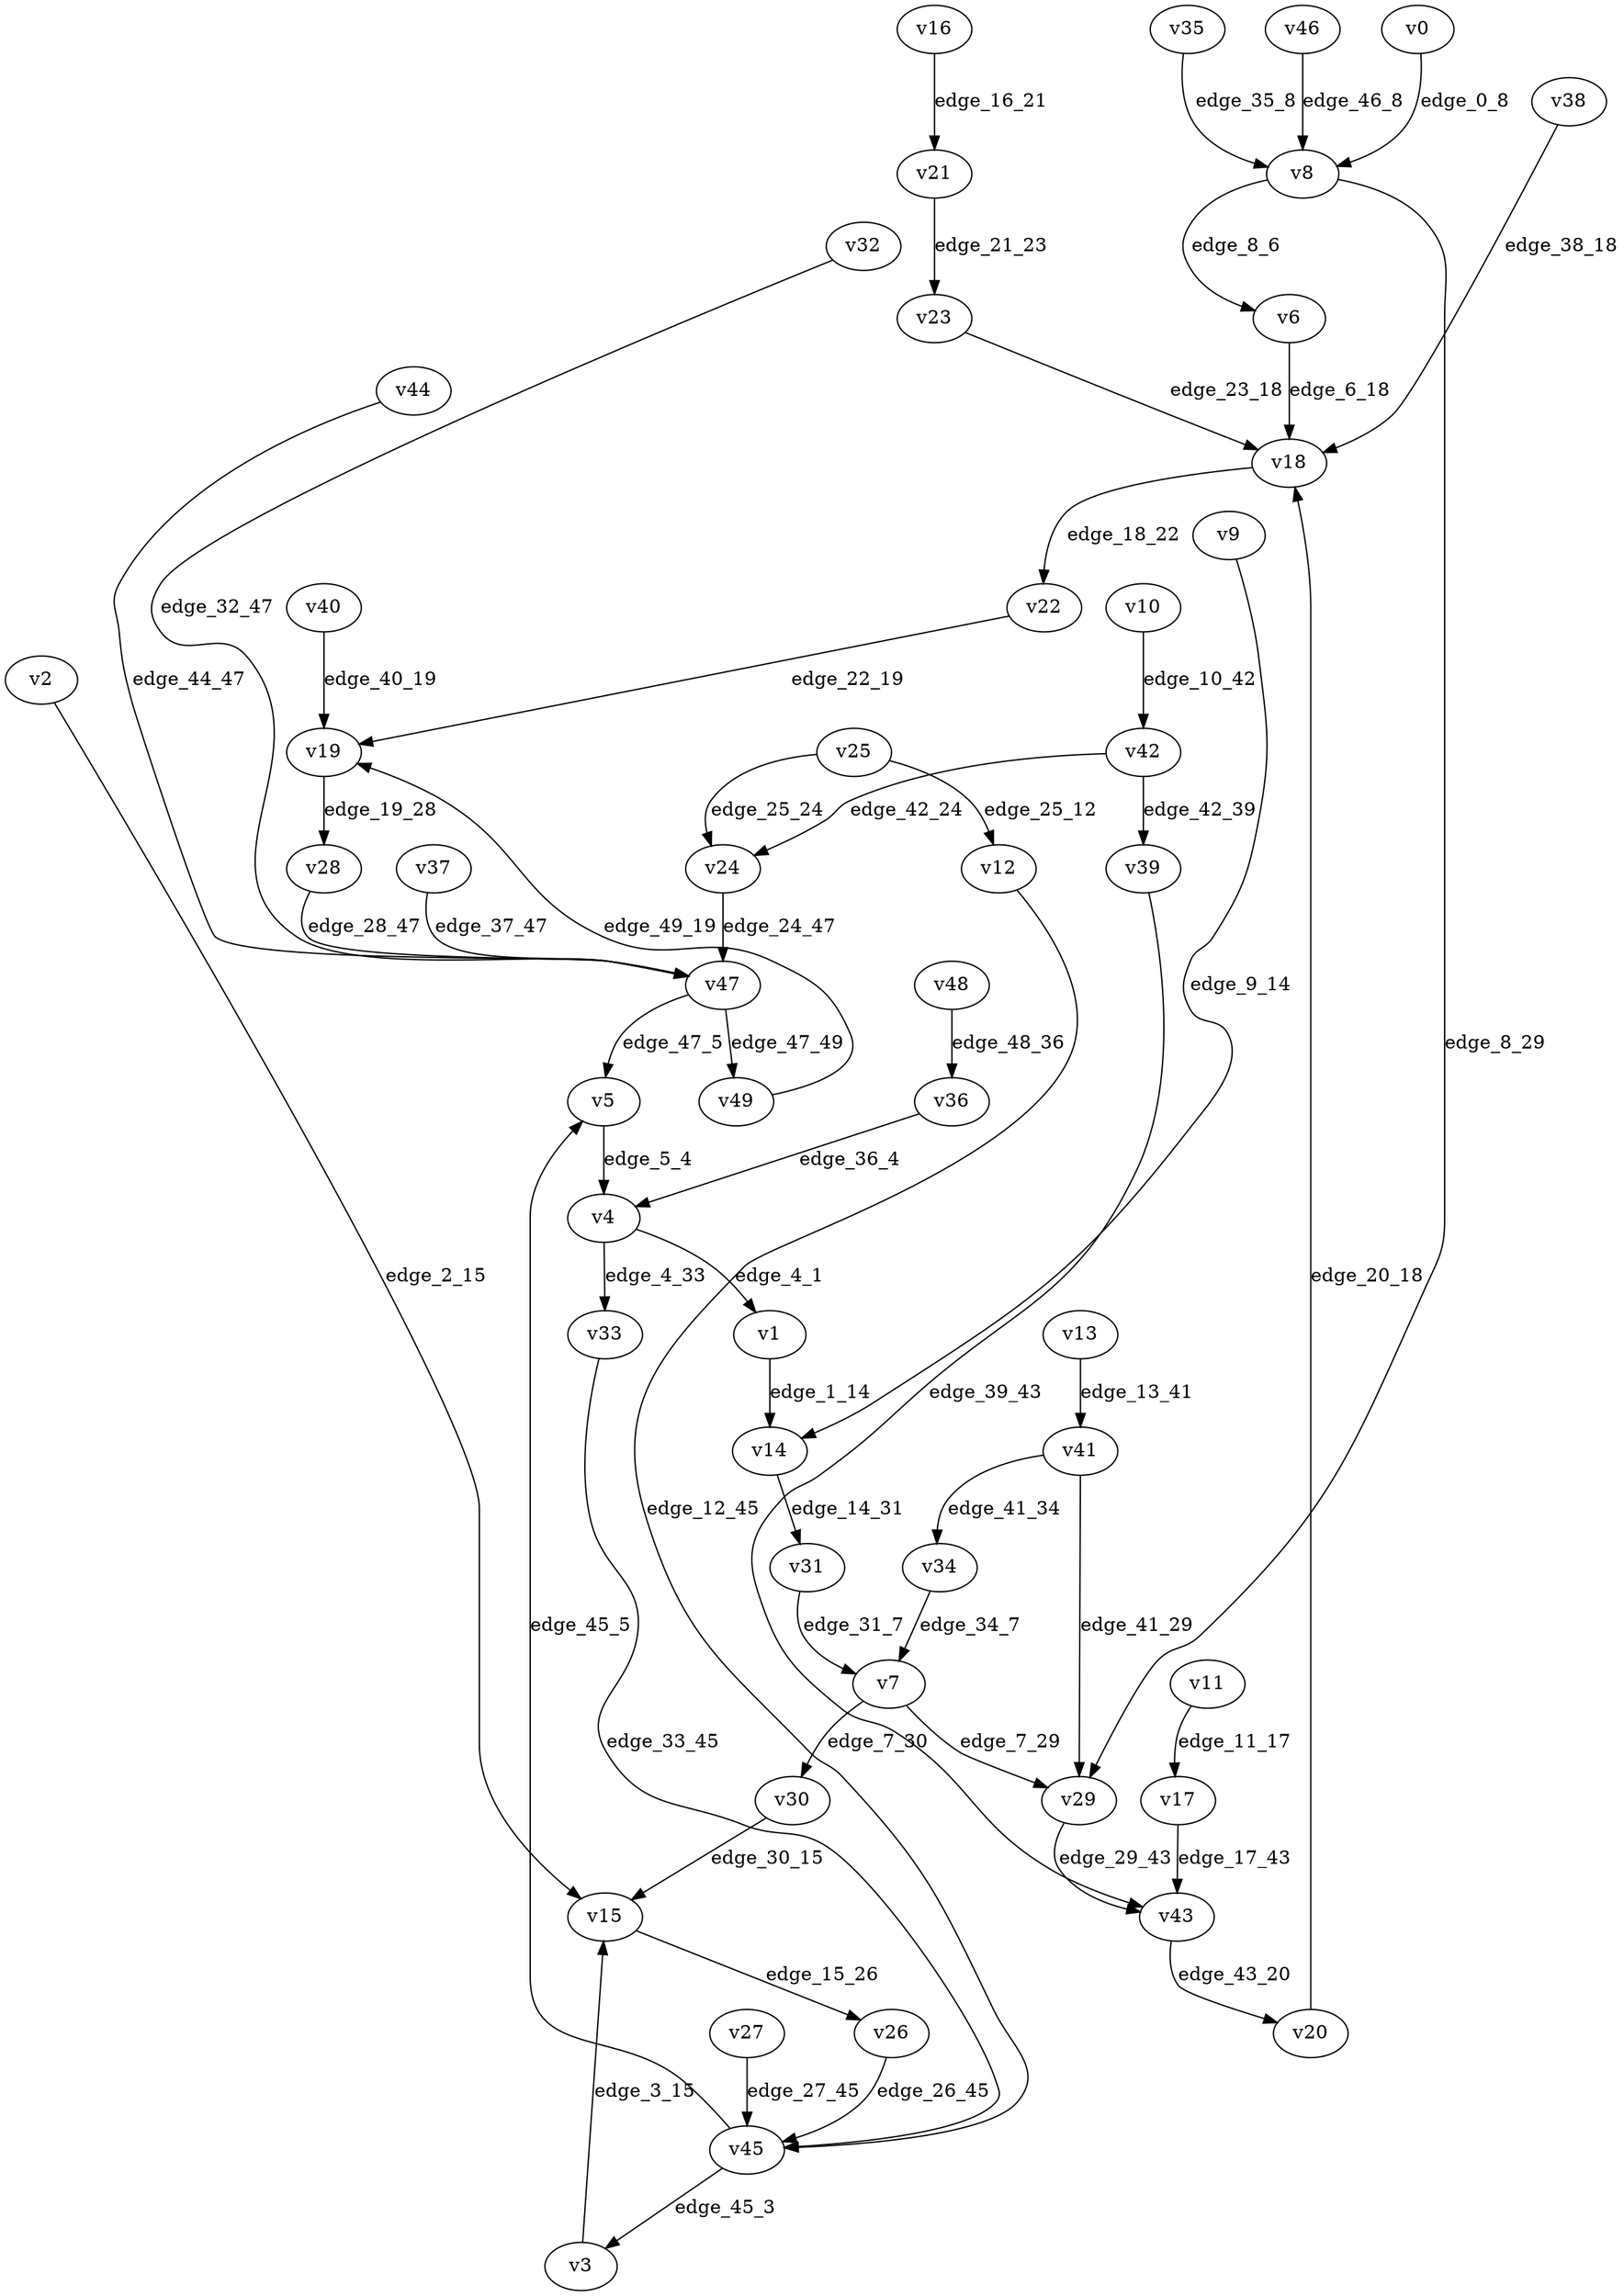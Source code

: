 digraph G {
    // Stochastic discounted game

    v0 [name="v0", player=0];
    v1 [name="v1", player=1];
    v2 [name="v2", player=1];
    v3 [name="v3", player=1];
    v4 [name="v4", player=-1];
    v5 [name="v5", player=1];
    v6 [name="v6", player=0];
    v7 [name="v7", player=-1];
    v8 [name="v8", player=-1];
    v9 [name="v9", player=1];
    v10 [name="v10", player=0];
    v11 [name="v11", player=-1];
    v12 [name="v12", player=0];
    v13 [name="v13", player=1];
    v14 [name="v14", player=-1];
    v15 [name="v15", player=-1];
    v16 [name="v16", player=0];
    v17 [name="v17", player=1];
    v18 [name="v18", player=-1];
    v19 [name="v19", player=-1];
    v20 [name="v20", player=0];
    v21 [name="v21", player=-1];
    v22 [name="v22", player=1];
    v23 [name="v23", player=0];
    v24 [name="v24", player=0];
    v25 [name="v25", player=-1];
    v26 [name="v26", player=0];
    v27 [name="v27", player=1];
    v28 [name="v28", player=1];
    v29 [name="v29", player=0];
    v30 [name="v30", player=0];
    v31 [name="v31", player=0];
    v32 [name="v32", player=1];
    v33 [name="v33", player=1];
    v34 [name="v34", player=0];
    v35 [name="v35", player=1];
    v36 [name="v36", player=0];
    v37 [name="v37", player=0];
    v38 [name="v38", player=1];
    v39 [name="v39", player=0];
    v40 [name="v40", player=1];
    v41 [name="v41", player=-1];
    v42 [name="v42", player=-1];
    v43 [name="v43", player=-1];
    v44 [name="v44", player=1];
    v45 [name="v45", player=-1];
    v46 [name="v46", player=0];
    v47 [name="v47", player=-1];
    v48 [name="v48", player=-1];
    v49 [name="v49", player=1];

    v0 -> v8 [label="edge_0_8", weight=-6.765719, discount=0.416238];
    v1 -> v14 [label="edge_1_14", weight=9.597910, discount=0.700336];
    v2 -> v15 [label="edge_2_15", weight=-6.703101, discount=0.738353];
    v3 -> v15 [label="edge_3_15", weight=4.810780, discount=0.289746];
    v4 -> v33 [label="edge_4_33", probability=0.659201];
    v4 -> v1 [label="edge_4_1", probability=0.340799];
    v5 -> v4 [label="edge_5_4", weight=8.187518, discount=0.184645];
    v6 -> v18 [label="edge_6_18", weight=8.265922, discount=0.492763];
    v7 -> v30 [label="edge_7_30", probability=0.498302];
    v7 -> v29 [label="edge_7_29", probability=0.501698];
    v8 -> v29 [label="edge_8_29", probability=0.644587];
    v8 -> v6 [label="edge_8_6", probability=0.355413];
    v9 -> v14 [label="edge_9_14", weight=-6.711863, discount=0.194092];
    v10 -> v42 [label="edge_10_42", weight=6.325093, discount=0.844779];
    v11 -> v17 [label="edge_11_17", probability=1.000000];
    v12 -> v45 [label="edge_12_45", weight=-0.589755, discount=0.194876];
    v13 -> v41 [label="edge_13_41", weight=4.301906, discount=0.381171];
    v14 -> v31 [label="edge_14_31", probability=1.000000];
    v15 -> v26 [label="edge_15_26", probability=1.000000];
    v16 -> v21 [label="edge_16_21", weight=8.289407, discount=0.273264];
    v17 -> v43 [label="edge_17_43", weight=-7.977002, discount=0.874961];
    v18 -> v22 [label="edge_18_22", probability=1.000000];
    v19 -> v28 [label="edge_19_28", probability=1.000000];
    v20 -> v18 [label="edge_20_18", weight=4.510615, discount=0.565567];
    v21 -> v23 [label="edge_21_23", probability=1.000000];
    v22 -> v19 [label="edge_22_19", weight=-2.548906, discount=0.814263];
    v23 -> v18 [label="edge_23_18", weight=-6.282745, discount=0.536449];
    v24 -> v47 [label="edge_24_47", weight=5.783246, discount=0.712276];
    v25 -> v12 [label="edge_25_12", probability=0.330537];
    v25 -> v24 [label="edge_25_24", probability=0.669463];
    v26 -> v45 [label="edge_26_45", weight=2.598094, discount=0.433836];
    v27 -> v45 [label="edge_27_45", weight=6.811817, discount=0.630817];
    v28 -> v47 [label="edge_28_47", weight=-3.586564, discount=0.365288];
    v29 -> v43 [label="edge_29_43", weight=-4.185713, discount=0.612368];
    v30 -> v15 [label="edge_30_15", weight=-6.632456, discount=0.665177];
    v31 -> v7 [label="edge_31_7", weight=6.609671, discount=0.645438];
    v32 -> v47 [label="edge_32_47", weight=-2.663312, discount=0.206993];
    v33 -> v45 [label="edge_33_45", weight=-3.525957, discount=0.143579];
    v34 -> v7 [label="edge_34_7", weight=6.400863, discount=0.406894];
    v35 -> v8 [label="edge_35_8", weight=0.091811, discount=0.481273];
    v36 -> v4 [label="edge_36_4", weight=-5.899633, discount=0.679371];
    v37 -> v47 [label="edge_37_47", weight=2.845437, discount=0.128700];
    v38 -> v18 [label="edge_38_18", weight=-4.933209, discount=0.202195];
    v39 -> v43 [label="edge_39_43", weight=0.449977, discount=0.234373];
    v40 -> v19 [label="edge_40_19", weight=4.132123, discount=0.787593];
    v41 -> v34 [label="edge_41_34", probability=0.465717];
    v41 -> v29 [label="edge_41_29", probability=0.534283];
    v42 -> v39 [label="edge_42_39", probability=0.570089];
    v42 -> v24 [label="edge_42_24", probability=0.429911];
    v43 -> v20 [label="edge_43_20", probability=1.000000];
    v44 -> v47 [label="edge_44_47", weight=-7.336328, discount=0.232310];
    v45 -> v5 [label="edge_45_5", probability=0.346770];
    v45 -> v3 [label="edge_45_3", probability=0.653230];
    v46 -> v8 [label="edge_46_8", weight=5.857022, discount=0.191539];
    v47 -> v49 [label="edge_47_49", probability=0.599099];
    v47 -> v5 [label="edge_47_5", probability=0.400901];
    v48 -> v36 [label="edge_48_36", probability=1.000000];
    v49 -> v19 [label="edge_49_19", weight=-6.776437, discount=0.542285];
}